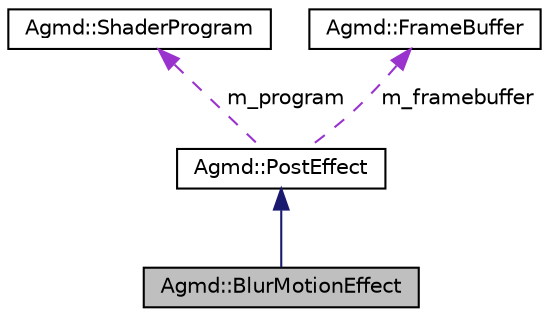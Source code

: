 digraph "Agmd::BlurMotionEffect"
{
  edge [fontname="Helvetica",fontsize="10",labelfontname="Helvetica",labelfontsize="10"];
  node [fontname="Helvetica",fontsize="10",shape=record];
  Node1 [label="Agmd::BlurMotionEffect",height=0.2,width=0.4,color="black", fillcolor="grey75", style="filled" fontcolor="black"];
  Node2 -> Node1 [dir="back",color="midnightblue",fontsize="10",style="solid",fontname="Helvetica"];
  Node2 [label="Agmd::PostEffect",height=0.2,width=0.4,color="black", fillcolor="white", style="filled",URL="$class_agmd_1_1_post_effect.html"];
  Node3 -> Node2 [dir="back",color="darkorchid3",fontsize="10",style="dashed",label=" m_program" ,fontname="Helvetica"];
  Node3 [label="Agmd::ShaderProgram",height=0.2,width=0.4,color="black", fillcolor="white", style="filled",URL="$class_agmd_1_1_shader_program.html"];
  Node4 -> Node2 [dir="back",color="darkorchid3",fontsize="10",style="dashed",label=" m_framebuffer" ,fontname="Helvetica"];
  Node4 [label="Agmd::FrameBuffer",height=0.2,width=0.4,color="black", fillcolor="white", style="filled",URL="$class_agmd_1_1_frame_buffer.html"];
}
